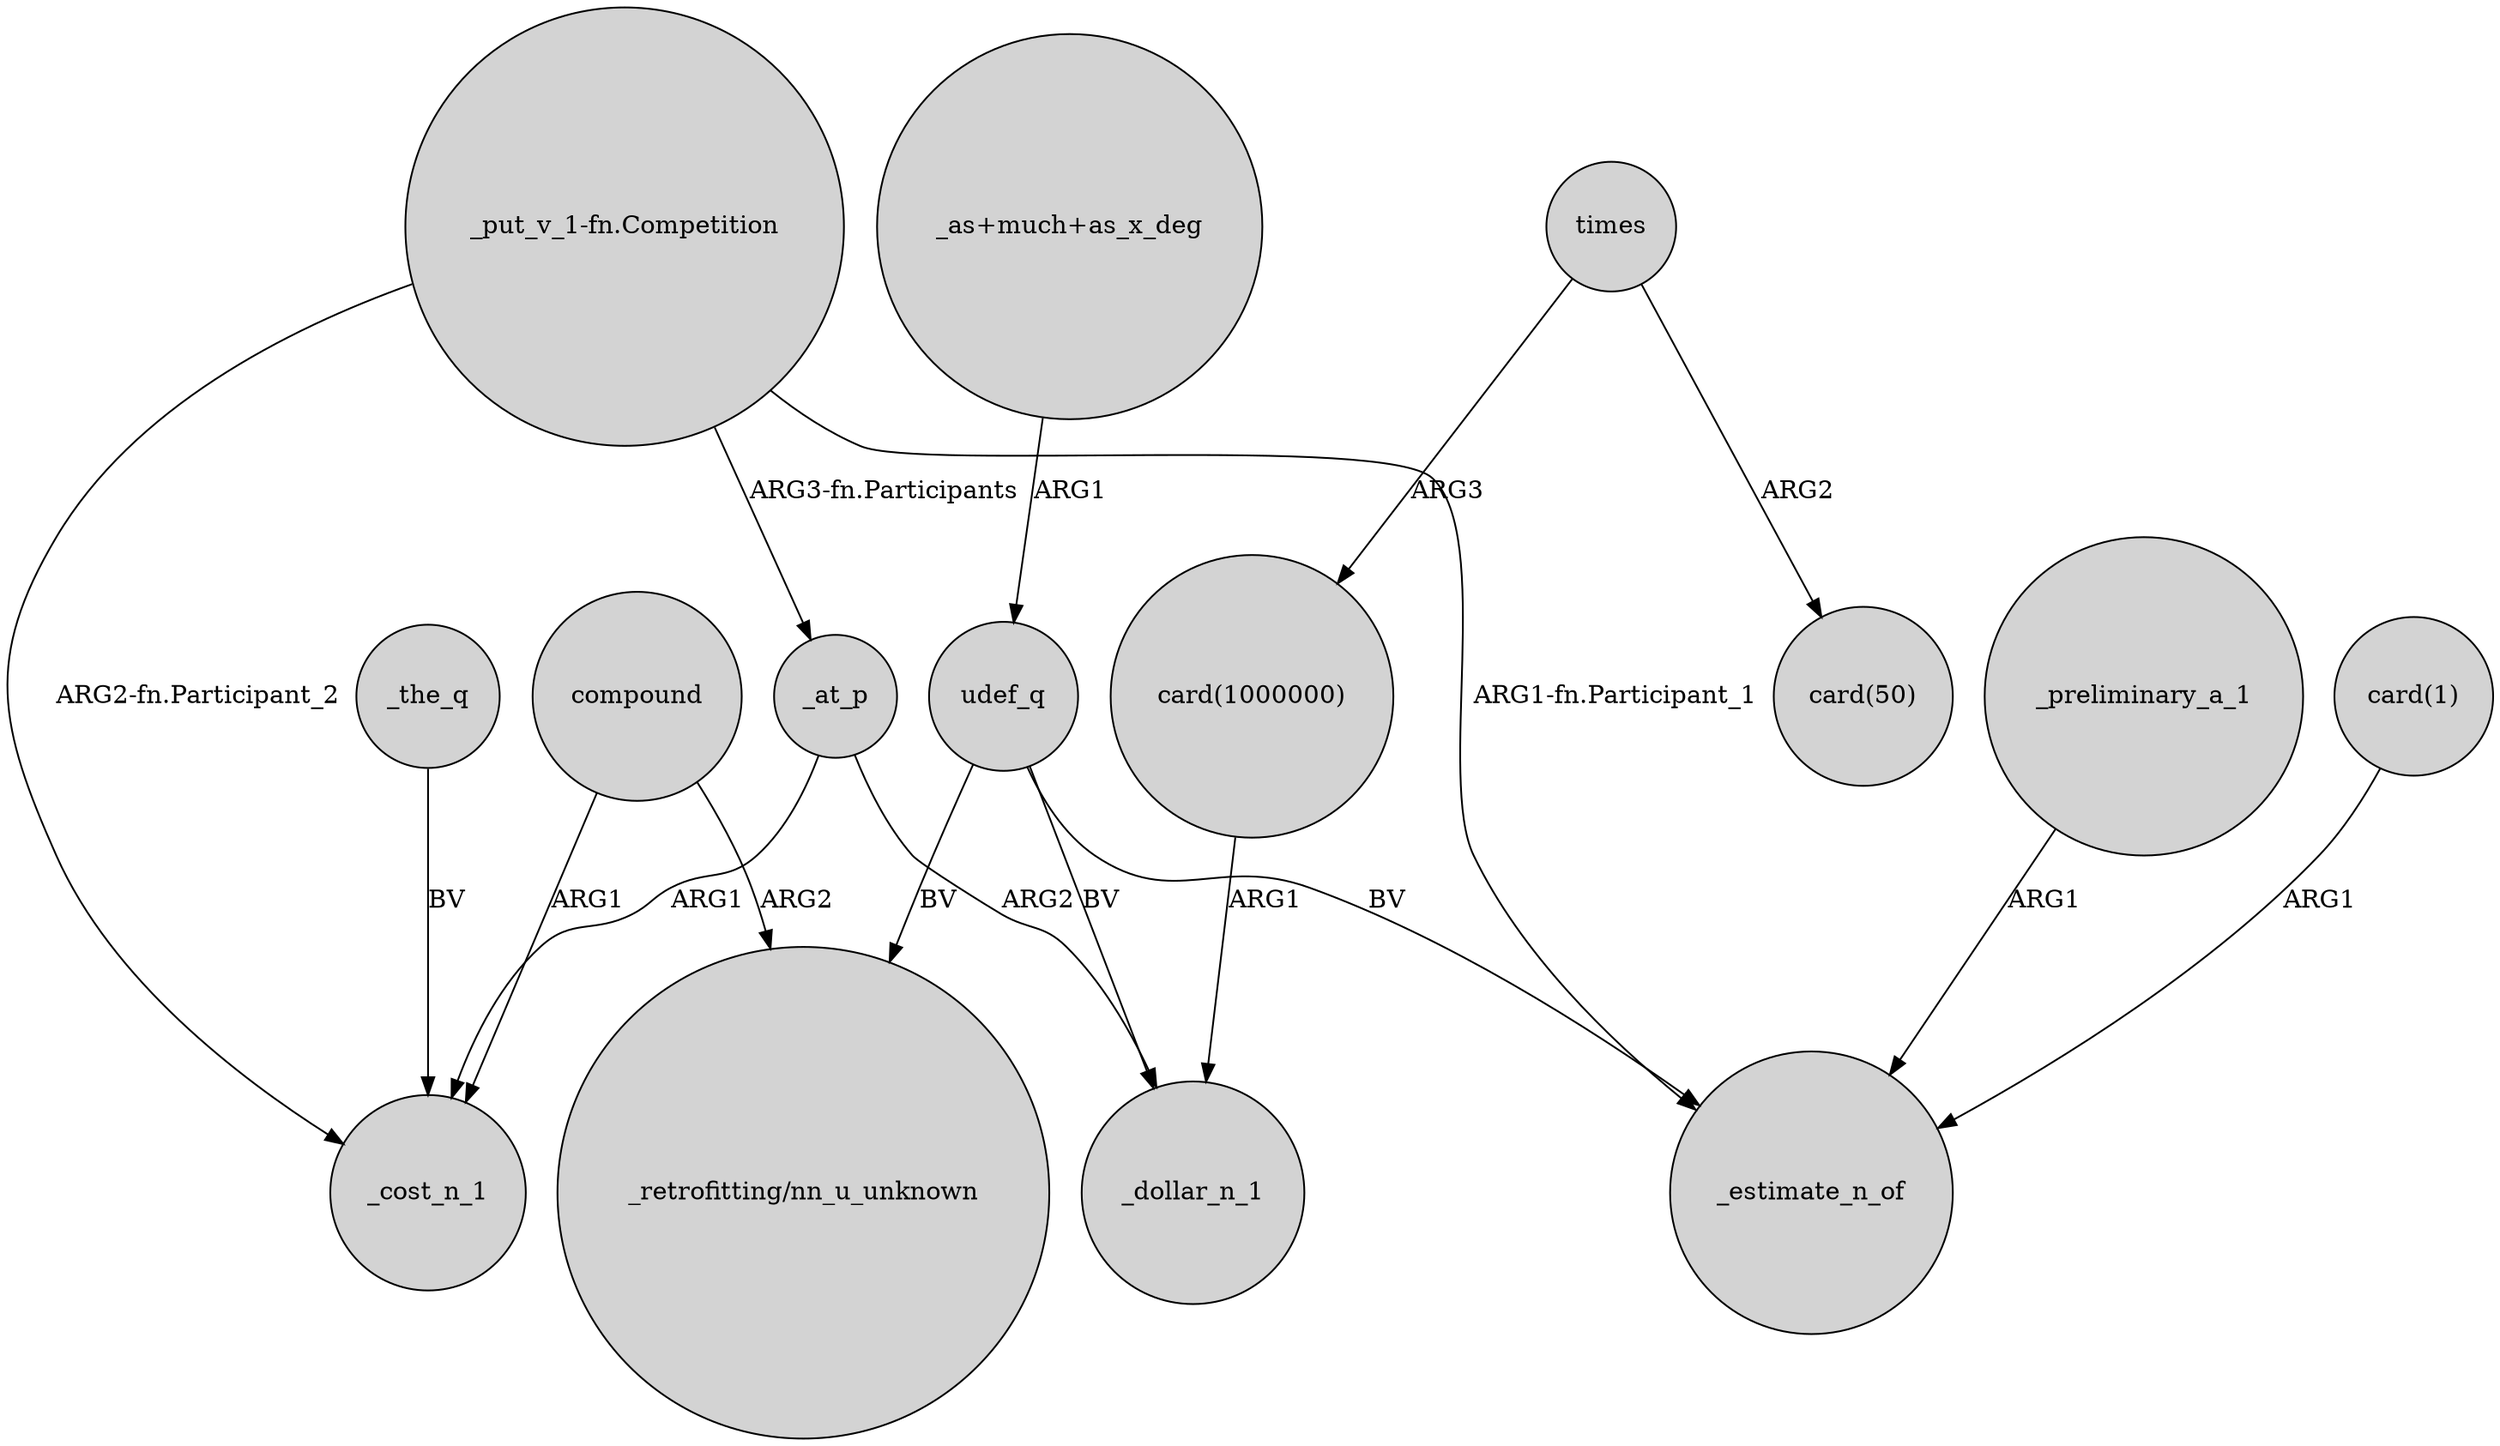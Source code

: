 digraph {
	node [shape=circle style=filled]
	"card(1)" -> _estimate_n_of [label=ARG1]
	"_as+much+as_x_deg" -> udef_q [label=ARG1]
	times -> "card(1000000)" [label=ARG3]
	udef_q -> _estimate_n_of [label=BV]
	_the_q -> _cost_n_1 [label=BV]
	udef_q -> "_retrofitting/nn_u_unknown" [label=BV]
	times -> "card(50)" [label=ARG2]
	"_put_v_1-fn.Competition" -> _at_p [label="ARG3-fn.Participants"]
	compound -> _cost_n_1 [label=ARG1]
	"_put_v_1-fn.Competition" -> _estimate_n_of [label="ARG1-fn.Participant_1"]
	udef_q -> _dollar_n_1 [label=BV]
	"_put_v_1-fn.Competition" -> _cost_n_1 [label="ARG2-fn.Participant_2"]
	"card(1000000)" -> _dollar_n_1 [label=ARG1]
	_preliminary_a_1 -> _estimate_n_of [label=ARG1]
	compound -> "_retrofitting/nn_u_unknown" [label=ARG2]
	_at_p -> _dollar_n_1 [label=ARG2]
	_at_p -> _cost_n_1 [label=ARG1]
}
